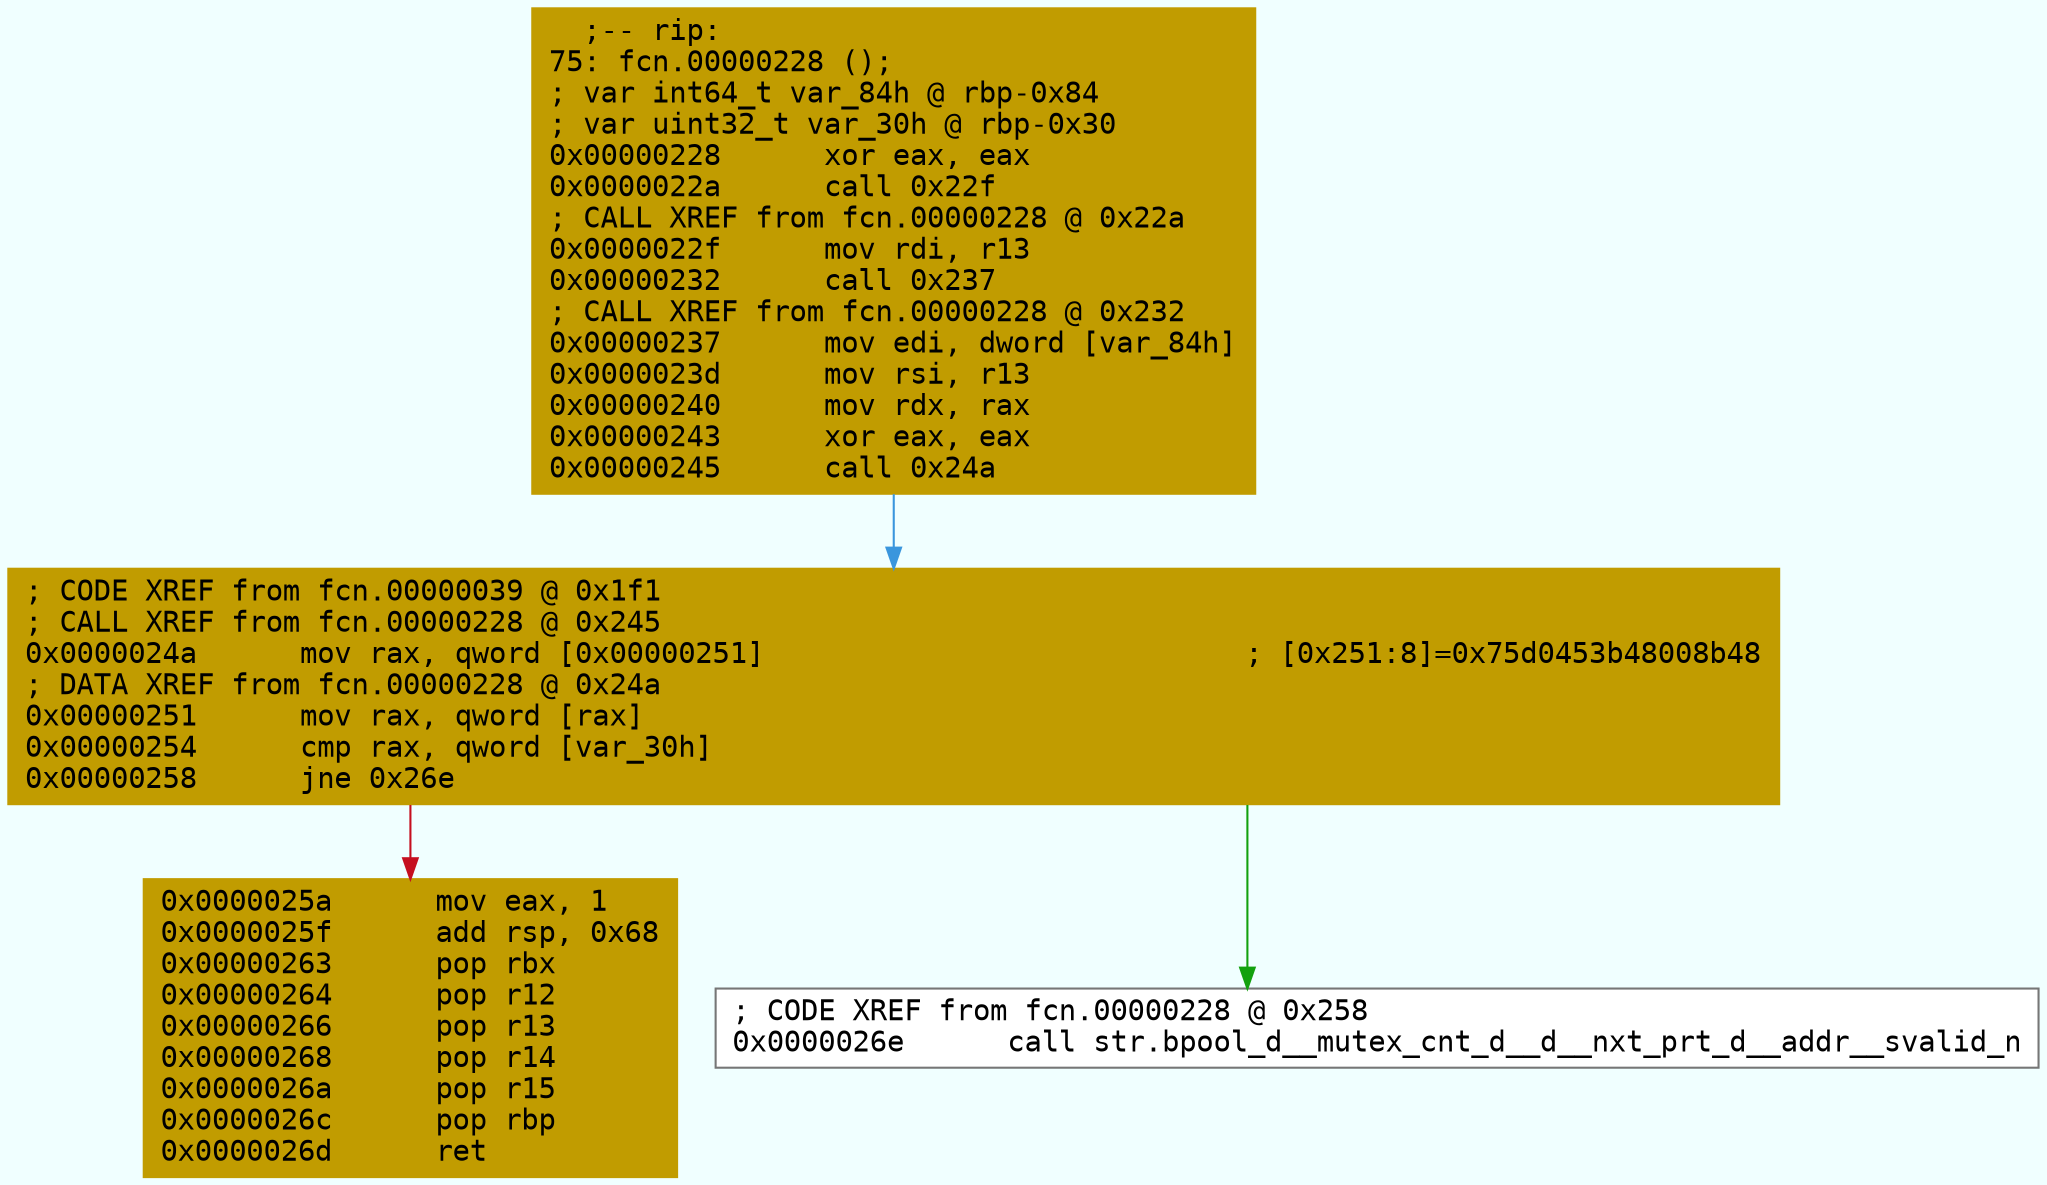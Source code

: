 digraph code {
	graph [bgcolor=azure fontsize=8 fontname="Courier" splines="ortho"];
	node [fillcolor=gray style=filled shape=box];
	edge [arrowhead="normal"];
	"0x00000228" [URL="fcn.00000228/0x00000228", fillcolor="#c19c00",color="#c19c00", fontname="Courier",label="  ;-- rip:\l75: fcn.00000228 ();\l; var int64_t var_84h @ rbp-0x84\l; var uint32_t var_30h @ rbp-0x30\l0x00000228      xor eax, eax\l0x0000022a      call 0x22f\l; CALL XREF from fcn.00000228 @ 0x22a\l0x0000022f      mov rdi, r13\l0x00000232      call 0x237\l; CALL XREF from fcn.00000228 @ 0x232\l0x00000237      mov edi, dword [var_84h]\l0x0000023d      mov rsi, r13\l0x00000240      mov rdx, rax\l0x00000243      xor eax, eax\l0x00000245      call 0x24a\l"]
	"0x0000024a" [URL="fcn.00000228/0x0000024a", fillcolor="#c19c00",color="#c19c00", fontname="Courier",label="; CODE XREF from fcn.00000039 @ 0x1f1\l; CALL XREF from fcn.00000228 @ 0x245\l0x0000024a      mov rax, qword [0x00000251]                            ; [0x251:8]=0x75d0453b48008b48\l; DATA XREF from fcn.00000228 @ 0x24a\l0x00000251      mov rax, qword [rax]\l0x00000254      cmp rax, qword [var_30h]\l0x00000258      jne 0x26e\l"]
	"0x0000025a" [URL="fcn.00000228/0x0000025a", fillcolor="#c19c00",color="#c19c00", fontname="Courier",label="0x0000025a      mov eax, 1\l0x0000025f      add rsp, 0x68\l0x00000263      pop rbx\l0x00000264      pop r12\l0x00000266      pop r13\l0x00000268      pop r14\l0x0000026a      pop r15\l0x0000026c      pop rbp\l0x0000026d      ret\l"]
	"0x0000026e" [URL="fcn.00000228/0x0000026e", fillcolor="white",color="#767676", fontname="Courier",label="; CODE XREF from fcn.00000228 @ 0x258\l0x0000026e      call str.bpool_d__mutex_cnt_d__d__nxt_prt_d__addr__svalid_n\l"]
        "0x00000228" -> "0x0000024a" [color="#3a96dd"];
        "0x0000024a" -> "0x0000026e" [color="#13a10e"];
        "0x0000024a" -> "0x0000025a" [color="#c50f1f"];
}

